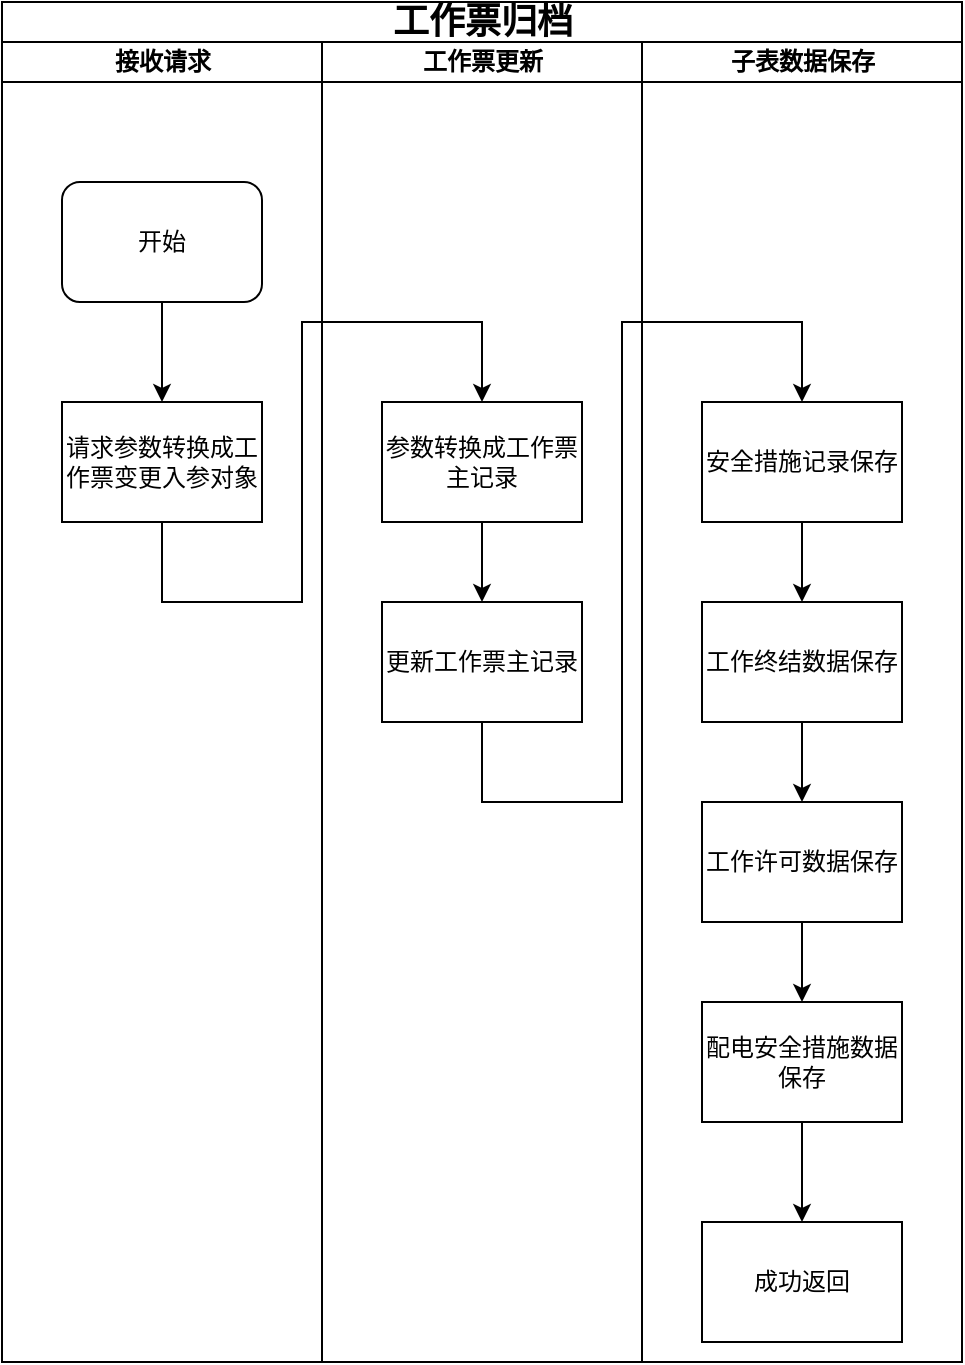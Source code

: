<mxfile version="26.2.13">
  <diagram name="第 1 页" id="Dd5ZONakmJbKk2okjCIz">
    <mxGraphModel dx="1044" dy="562" grid="1" gridSize="10" guides="1" tooltips="1" connect="1" arrows="1" fold="1" page="1" pageScale="1" pageWidth="827" pageHeight="1169" math="0" shadow="0">
      <root>
        <mxCell id="0" />
        <mxCell id="1" parent="0" />
        <mxCell id="M4rcSW1CJi7v4pt49n8H-1" value="&lt;span style=&quot;font-size: 18px;&quot;&gt;工作票归档&lt;/span&gt;" style="swimlane;html=1;childLayout=stackLayout;startSize=20;rounded=0;shadow=0;labelBackgroundColor=none;strokeWidth=1;fontFamily=Verdana;fontSize=8;align=center;" vertex="1" parent="1">
          <mxGeometry x="70" y="40" width="480" height="680" as="geometry" />
        </mxCell>
        <mxCell id="M4rcSW1CJi7v4pt49n8H-2" value="接收请求" style="swimlane;html=1;startSize=20;" vertex="1" parent="M4rcSW1CJi7v4pt49n8H-1">
          <mxGeometry y="20" width="160" height="660" as="geometry">
            <mxRectangle y="20" width="40" height="730" as="alternateBounds" />
          </mxGeometry>
        </mxCell>
        <mxCell id="M4rcSW1CJi7v4pt49n8H-3" value="&lt;font style=&quot;font-size: 12px;&quot;&gt;开始&lt;/font&gt;" style="rounded=1;whiteSpace=wrap;html=1;shadow=0;labelBackgroundColor=none;strokeWidth=1;fontFamily=Verdana;fontSize=8;align=center;" vertex="1" parent="M4rcSW1CJi7v4pt49n8H-2">
          <mxGeometry x="30" y="70" width="100" height="60" as="geometry" />
        </mxCell>
        <mxCell id="M4rcSW1CJi7v4pt49n8H-4" value="&lt;span style=&quot;font-size: 12px;&quot;&gt;请求参数转换成工作票变更入参对象&lt;/span&gt;" style="whiteSpace=wrap;html=1;fontSize=8;fontFamily=Verdana;rounded=0;shadow=0;labelBackgroundColor=none;strokeWidth=1;" vertex="1" parent="M4rcSW1CJi7v4pt49n8H-2">
          <mxGeometry x="30" y="180" width="100" height="60" as="geometry" />
        </mxCell>
        <mxCell id="M4rcSW1CJi7v4pt49n8H-5" style="edgeStyle=orthogonalEdgeStyle;rounded=0;orthogonalLoop=1;jettySize=auto;html=1;exitX=0.5;exitY=1;exitDx=0;exitDy=0;entryX=0.5;entryY=0;entryDx=0;entryDy=0;" edge="1" parent="M4rcSW1CJi7v4pt49n8H-2" source="M4rcSW1CJi7v4pt49n8H-3" target="M4rcSW1CJi7v4pt49n8H-4">
          <mxGeometry relative="1" as="geometry">
            <Array as="points">
              <mxPoint x="80" y="160" />
              <mxPoint x="80" y="160" />
            </Array>
          </mxGeometry>
        </mxCell>
        <mxCell id="M4rcSW1CJi7v4pt49n8H-6" value="工作票更新" style="swimlane;html=1;startSize=20;" vertex="1" parent="M4rcSW1CJi7v4pt49n8H-1">
          <mxGeometry x="160" y="20" width="160" height="660" as="geometry" />
        </mxCell>
        <mxCell id="M4rcSW1CJi7v4pt49n8H-7" style="edgeStyle=orthogonalEdgeStyle;rounded=0;orthogonalLoop=1;jettySize=auto;html=1;exitX=0.5;exitY=1;exitDx=0;exitDy=0;" edge="1" parent="M4rcSW1CJi7v4pt49n8H-6" source="M4rcSW1CJi7v4pt49n8H-8" target="M4rcSW1CJi7v4pt49n8H-9">
          <mxGeometry relative="1" as="geometry" />
        </mxCell>
        <mxCell id="M4rcSW1CJi7v4pt49n8H-8" value="&lt;span style=&quot;font-size: 12px;&quot;&gt;参数转换成工作票主记录&lt;/span&gt;" style="whiteSpace=wrap;html=1;fontSize=8;fontFamily=Verdana;rounded=0;shadow=0;labelBackgroundColor=none;strokeWidth=1;" vertex="1" parent="M4rcSW1CJi7v4pt49n8H-6">
          <mxGeometry x="30" y="180" width="100" height="60" as="geometry" />
        </mxCell>
        <mxCell id="M4rcSW1CJi7v4pt49n8H-9" value="&lt;span style=&quot;font-size: 12px;&quot;&gt;更新工作票主记录&lt;/span&gt;" style="whiteSpace=wrap;html=1;fontSize=8;fontFamily=Verdana;rounded=0;shadow=0;labelBackgroundColor=none;strokeWidth=1;" vertex="1" parent="M4rcSW1CJi7v4pt49n8H-6">
          <mxGeometry x="30" y="280" width="100" height="60" as="geometry" />
        </mxCell>
        <mxCell id="M4rcSW1CJi7v4pt49n8H-10" value="子表数据保存" style="swimlane;html=1;startSize=20;" vertex="1" parent="M4rcSW1CJi7v4pt49n8H-1">
          <mxGeometry x="320" y="20" width="160" height="660" as="geometry" />
        </mxCell>
        <mxCell id="M4rcSW1CJi7v4pt49n8H-11" style="edgeStyle=orthogonalEdgeStyle;rounded=0;orthogonalLoop=1;jettySize=auto;html=1;exitX=0.5;exitY=1;exitDx=0;exitDy=0;entryX=0.5;entryY=0;entryDx=0;entryDy=0;" edge="1" parent="M4rcSW1CJi7v4pt49n8H-10" source="M4rcSW1CJi7v4pt49n8H-12" target="M4rcSW1CJi7v4pt49n8H-16">
          <mxGeometry relative="1" as="geometry" />
        </mxCell>
        <mxCell id="M4rcSW1CJi7v4pt49n8H-12" value="&lt;span style=&quot;font-size: 12px;&quot;&gt;安全措施记录保存&lt;/span&gt;" style="whiteSpace=wrap;html=1;fontSize=8;fontFamily=Verdana;rounded=0;shadow=0;labelBackgroundColor=none;strokeWidth=1;" vertex="1" parent="M4rcSW1CJi7v4pt49n8H-10">
          <mxGeometry x="30" y="180" width="100" height="60" as="geometry" />
        </mxCell>
        <mxCell id="M4rcSW1CJi7v4pt49n8H-13" style="edgeStyle=orthogonalEdgeStyle;rounded=0;orthogonalLoop=1;jettySize=auto;html=1;exitX=0;exitY=0.5;exitDx=0;exitDy=0;entryX=0.5;entryY=0;entryDx=0;entryDy=0;" edge="1" parent="M4rcSW1CJi7v4pt49n8H-10">
          <mxGeometry relative="1" as="geometry">
            <Array as="points">
              <mxPoint x="10" y="518" />
              <mxPoint x="10" y="690" />
              <mxPoint x="80" y="690" />
            </Array>
            <mxPoint x="30" y="517.5" as="sourcePoint" />
          </mxGeometry>
        </mxCell>
        <mxCell id="M4rcSW1CJi7v4pt49n8H-14" value="&lt;font style=&quot;font-size: 10px;&quot;&gt;否&lt;/font&gt;" style="edgeLabel;html=1;align=center;verticalAlign=middle;resizable=0;points=[];" vertex="1" connectable="0" parent="M4rcSW1CJi7v4pt49n8H-13">
          <mxGeometry x="-0.909" y="-2" relative="1" as="geometry">
            <mxPoint as="offset" />
          </mxGeometry>
        </mxCell>
        <mxCell id="M4rcSW1CJi7v4pt49n8H-15" style="edgeStyle=orthogonalEdgeStyle;rounded=0;orthogonalLoop=1;jettySize=auto;html=1;exitX=0.5;exitY=1;exitDx=0;exitDy=0;" edge="1" parent="M4rcSW1CJi7v4pt49n8H-10" source="M4rcSW1CJi7v4pt49n8H-16" target="M4rcSW1CJi7v4pt49n8H-18">
          <mxGeometry relative="1" as="geometry" />
        </mxCell>
        <mxCell id="M4rcSW1CJi7v4pt49n8H-16" value="&lt;span style=&quot;font-size: 12px;&quot;&gt;工作终结数据保存&lt;/span&gt;" style="whiteSpace=wrap;html=1;fontSize=8;fontFamily=Verdana;rounded=0;shadow=0;labelBackgroundColor=none;strokeWidth=1;" vertex="1" parent="M4rcSW1CJi7v4pt49n8H-10">
          <mxGeometry x="30" y="280" width="100" height="60" as="geometry" />
        </mxCell>
        <mxCell id="M4rcSW1CJi7v4pt49n8H-17" style="edgeStyle=orthogonalEdgeStyle;rounded=0;orthogonalLoop=1;jettySize=auto;html=1;exitX=0.5;exitY=1;exitDx=0;exitDy=0;entryX=0.5;entryY=0;entryDx=0;entryDy=0;" edge="1" parent="M4rcSW1CJi7v4pt49n8H-10" source="M4rcSW1CJi7v4pt49n8H-18" target="M4rcSW1CJi7v4pt49n8H-20">
          <mxGeometry relative="1" as="geometry" />
        </mxCell>
        <mxCell id="M4rcSW1CJi7v4pt49n8H-18" value="&lt;span style=&quot;font-size: 12px;&quot;&gt;工作许可数据保存&lt;/span&gt;" style="whiteSpace=wrap;html=1;fontSize=8;fontFamily=Verdana;rounded=0;shadow=0;labelBackgroundColor=none;strokeWidth=1;" vertex="1" parent="M4rcSW1CJi7v4pt49n8H-10">
          <mxGeometry x="30" y="380" width="100" height="60" as="geometry" />
        </mxCell>
        <mxCell id="M4rcSW1CJi7v4pt49n8H-19" style="edgeStyle=orthogonalEdgeStyle;rounded=0;orthogonalLoop=1;jettySize=auto;html=1;exitX=0.5;exitY=1;exitDx=0;exitDy=0;entryX=0.5;entryY=0;entryDx=0;entryDy=0;" edge="1" parent="M4rcSW1CJi7v4pt49n8H-10" source="M4rcSW1CJi7v4pt49n8H-20" target="M4rcSW1CJi7v4pt49n8H-21">
          <mxGeometry relative="1" as="geometry" />
        </mxCell>
        <mxCell id="M4rcSW1CJi7v4pt49n8H-20" value="&lt;span style=&quot;font-size: 12px;&quot;&gt;配电安全措施数据保存&lt;/span&gt;" style="whiteSpace=wrap;html=1;fontSize=8;fontFamily=Verdana;rounded=0;shadow=0;labelBackgroundColor=none;strokeWidth=1;" vertex="1" parent="M4rcSW1CJi7v4pt49n8H-10">
          <mxGeometry x="30" y="480" width="100" height="60" as="geometry" />
        </mxCell>
        <mxCell id="M4rcSW1CJi7v4pt49n8H-21" value="&lt;span style=&quot;font-size: 12px;&quot;&gt;成功返回&lt;/span&gt;" style="whiteSpace=wrap;html=1;fontSize=8;fontFamily=Verdana;rounded=0;shadow=0;labelBackgroundColor=none;strokeWidth=1;" vertex="1" parent="M4rcSW1CJi7v4pt49n8H-10">
          <mxGeometry x="30" y="590" width="100" height="60" as="geometry" />
        </mxCell>
        <mxCell id="M4rcSW1CJi7v4pt49n8H-22" style="edgeStyle=orthogonalEdgeStyle;rounded=0;orthogonalLoop=1;jettySize=auto;html=1;exitX=0.5;exitY=1;exitDx=0;exitDy=0;entryX=0.5;entryY=0;entryDx=0;entryDy=0;" edge="1" parent="M4rcSW1CJi7v4pt49n8H-1" source="M4rcSW1CJi7v4pt49n8H-9" target="M4rcSW1CJi7v4pt49n8H-12">
          <mxGeometry relative="1" as="geometry">
            <Array as="points">
              <mxPoint x="240" y="400" />
              <mxPoint x="310" y="400" />
              <mxPoint x="310" y="160" />
              <mxPoint x="400" y="160" />
            </Array>
          </mxGeometry>
        </mxCell>
        <mxCell id="M4rcSW1CJi7v4pt49n8H-23" style="edgeStyle=orthogonalEdgeStyle;rounded=0;orthogonalLoop=1;jettySize=auto;html=1;exitX=0.5;exitY=1;exitDx=0;exitDy=0;entryX=0.5;entryY=0;entryDx=0;entryDy=0;" edge="1" parent="M4rcSW1CJi7v4pt49n8H-1" source="M4rcSW1CJi7v4pt49n8H-4" target="M4rcSW1CJi7v4pt49n8H-8">
          <mxGeometry relative="1" as="geometry">
            <Array as="points">
              <mxPoint x="80" y="300" />
              <mxPoint x="150" y="300" />
              <mxPoint x="150" y="160" />
              <mxPoint x="240" y="160" />
            </Array>
          </mxGeometry>
        </mxCell>
      </root>
    </mxGraphModel>
  </diagram>
</mxfile>
